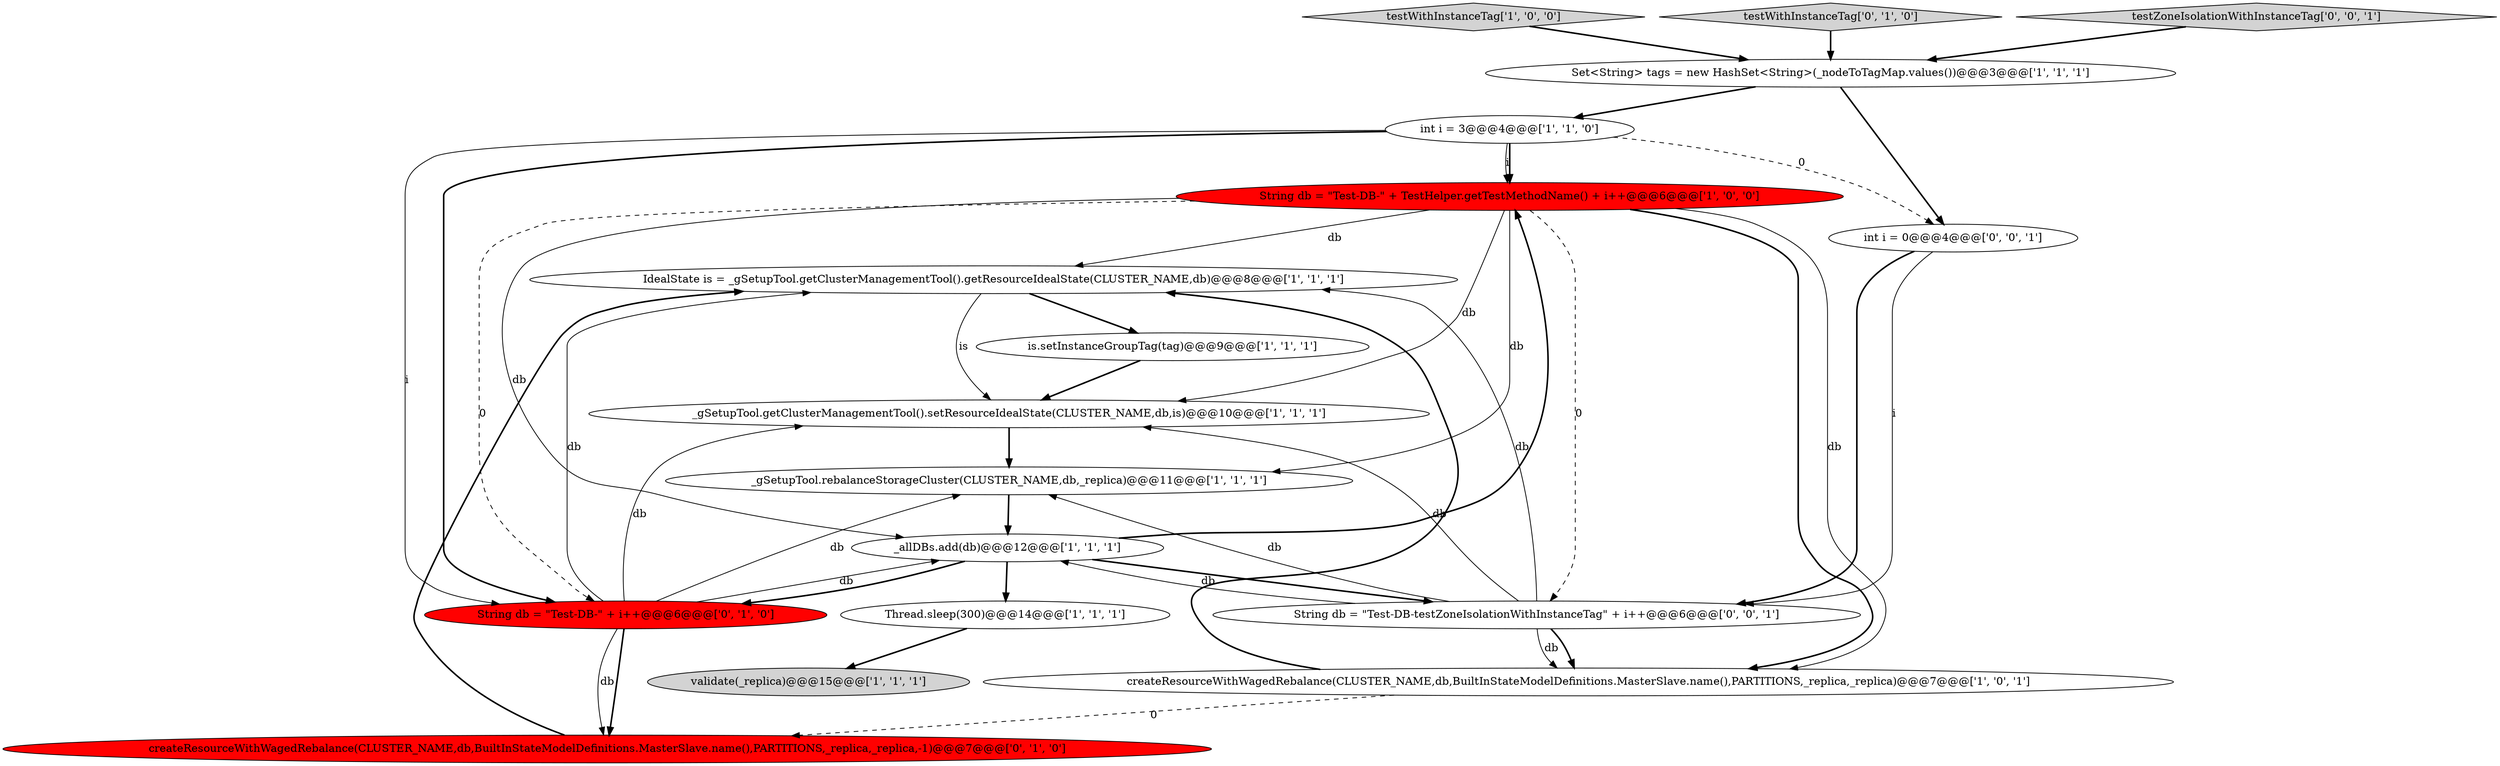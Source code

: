 digraph {
2 [style = filled, label = "String db = \"Test-DB-\" + TestHelper.getTestMethodName() + i++@@@6@@@['1', '0', '0']", fillcolor = red, shape = ellipse image = "AAA1AAABBB1BBB"];
13 [style = filled, label = "createResourceWithWagedRebalance(CLUSTER_NAME,db,BuiltInStateModelDefinitions.MasterSlave.name(),PARTITIONS,_replica,_replica,-1)@@@7@@@['0', '1', '0']", fillcolor = red, shape = ellipse image = "AAA1AAABBB2BBB"];
0 [style = filled, label = "IdealState is = _gSetupTool.getClusterManagementTool().getResourceIdealState(CLUSTER_NAME,db)@@@8@@@['1', '1', '1']", fillcolor = white, shape = ellipse image = "AAA0AAABBB1BBB"];
11 [style = filled, label = "is.setInstanceGroupTag(tag)@@@9@@@['1', '1', '1']", fillcolor = white, shape = ellipse image = "AAA0AAABBB1BBB"];
4 [style = filled, label = "_gSetupTool.rebalanceStorageCluster(CLUSTER_NAME,db,_replica)@@@11@@@['1', '1', '1']", fillcolor = white, shape = ellipse image = "AAA0AAABBB1BBB"];
15 [style = filled, label = "String db = \"Test-DB-testZoneIsolationWithInstanceTag\" + i++@@@6@@@['0', '0', '1']", fillcolor = white, shape = ellipse image = "AAA0AAABBB3BBB"];
3 [style = filled, label = "_allDBs.add(db)@@@12@@@['1', '1', '1']", fillcolor = white, shape = ellipse image = "AAA0AAABBB1BBB"];
7 [style = filled, label = "_gSetupTool.getClusterManagementTool().setResourceIdealState(CLUSTER_NAME,db,is)@@@10@@@['1', '1', '1']", fillcolor = white, shape = ellipse image = "AAA0AAABBB1BBB"];
5 [style = filled, label = "testWithInstanceTag['1', '0', '0']", fillcolor = lightgray, shape = diamond image = "AAA0AAABBB1BBB"];
12 [style = filled, label = "String db = \"Test-DB-\" + i++@@@6@@@['0', '1', '0']", fillcolor = red, shape = ellipse image = "AAA1AAABBB2BBB"];
1 [style = filled, label = "Thread.sleep(300)@@@14@@@['1', '1', '1']", fillcolor = white, shape = ellipse image = "AAA0AAABBB1BBB"];
8 [style = filled, label = "int i = 3@@@4@@@['1', '1', '0']", fillcolor = white, shape = ellipse image = "AAA0AAABBB1BBB"];
14 [style = filled, label = "testWithInstanceTag['0', '1', '0']", fillcolor = lightgray, shape = diamond image = "AAA0AAABBB2BBB"];
9 [style = filled, label = "validate(_replica)@@@15@@@['1', '1', '1']", fillcolor = lightgray, shape = ellipse image = "AAA0AAABBB1BBB"];
17 [style = filled, label = "int i = 0@@@4@@@['0', '0', '1']", fillcolor = white, shape = ellipse image = "AAA0AAABBB3BBB"];
6 [style = filled, label = "Set<String> tags = new HashSet<String>(_nodeToTagMap.values())@@@3@@@['1', '1', '1']", fillcolor = white, shape = ellipse image = "AAA0AAABBB1BBB"];
10 [style = filled, label = "createResourceWithWagedRebalance(CLUSTER_NAME,db,BuiltInStateModelDefinitions.MasterSlave.name(),PARTITIONS,_replica,_replica)@@@7@@@['1', '0', '1']", fillcolor = white, shape = ellipse image = "AAA0AAABBB1BBB"];
16 [style = filled, label = "testZoneIsolationWithInstanceTag['0', '0', '1']", fillcolor = lightgray, shape = diamond image = "AAA0AAABBB3BBB"];
6->17 [style = bold, label=""];
2->7 [style = solid, label="db"];
2->4 [style = solid, label="db"];
4->3 [style = bold, label=""];
12->13 [style = solid, label="db"];
15->7 [style = solid, label="db"];
15->10 [style = bold, label=""];
3->1 [style = bold, label=""];
2->0 [style = solid, label="db"];
16->6 [style = bold, label=""];
0->11 [style = bold, label=""];
0->7 [style = solid, label="is"];
12->0 [style = solid, label="db"];
12->3 [style = solid, label="db"];
3->15 [style = bold, label=""];
7->4 [style = bold, label=""];
3->12 [style = bold, label=""];
10->13 [style = dashed, label="0"];
2->10 [style = bold, label=""];
15->4 [style = solid, label="db"];
1->9 [style = bold, label=""];
15->0 [style = solid, label="db"];
2->15 [style = dashed, label="0"];
12->13 [style = bold, label=""];
2->12 [style = dashed, label="0"];
12->4 [style = solid, label="db"];
15->10 [style = solid, label="db"];
17->15 [style = solid, label="i"];
5->6 [style = bold, label=""];
3->2 [style = bold, label=""];
8->2 [style = bold, label=""];
15->3 [style = solid, label="db"];
2->3 [style = solid, label="db"];
2->10 [style = solid, label="db"];
10->0 [style = bold, label=""];
6->8 [style = bold, label=""];
17->15 [style = bold, label=""];
8->17 [style = dashed, label="0"];
8->12 [style = solid, label="i"];
12->7 [style = solid, label="db"];
14->6 [style = bold, label=""];
8->12 [style = bold, label=""];
11->7 [style = bold, label=""];
8->2 [style = solid, label="i"];
13->0 [style = bold, label=""];
}
